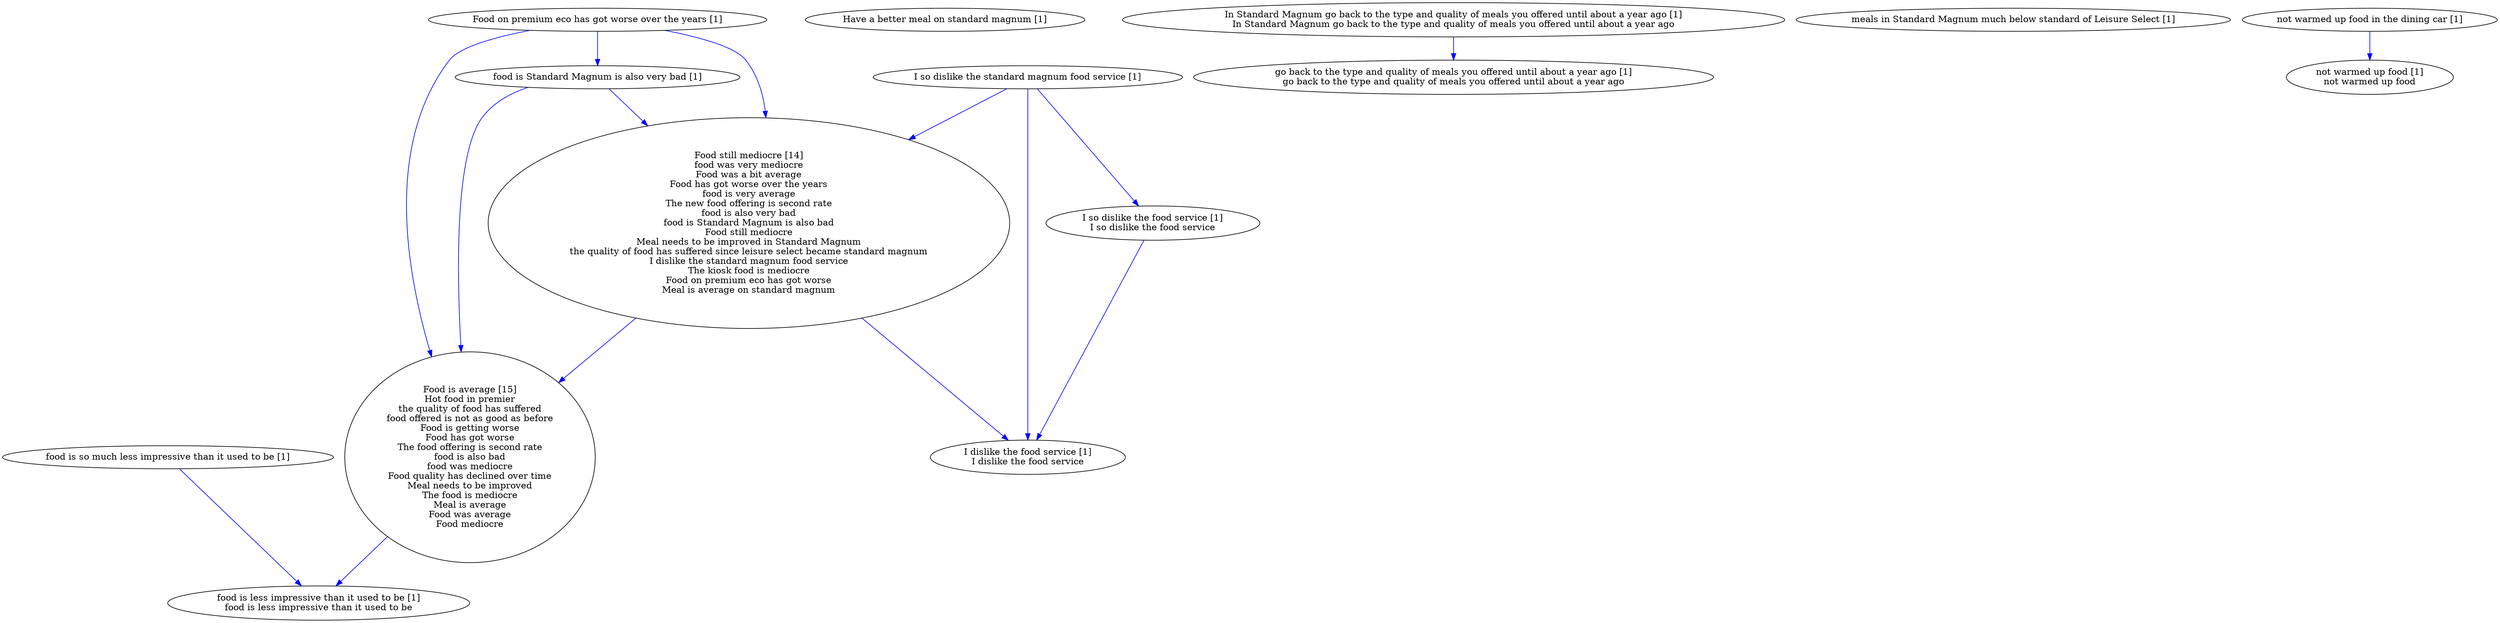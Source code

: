 digraph collapsedGraph {
"Food still mediocre [14]\nfood was very mediocre\nFood was a bit average\nFood has got worse over the years\nfood is very average\nThe new food offering is second rate\nfood is also very bad\nfood is Standard Magnum is also bad\nFood still mediocre\nMeal needs to be improved in Standard Magnum\nthe quality of food has suffered since leisure select became standard magnum\nI dislike the standard magnum food service\nThe kiosk food is mediocre\nFood on premium eco has got worse\nMeal is average on standard magnum""Food is average [15]\nHot food in premier\nthe quality of food has suffered\nfood offered is not as good as before\nFood is getting worse\nFood has got worse\nThe food offering is second rate\nfood is also bad\nfood was mediocre\nFood quality has declined over time\nMeal needs to be improved\nThe food is mediocre\nMeal is average\nFood was average\nFood mediocre""Food on premium eco has got worse over the years [1]""Have a better meal on standard magnum [1]""I so dislike the standard magnum food service [1]""I dislike the food service [1]\nI dislike the food service""I so dislike the food service [1]\nI so dislike the food service""In Standard Magnum go back to the type and quality of meals you offered until about a year ago [1]\nIn Standard Magnum go back to the type and quality of meals you offered until about a year ago""go back to the type and quality of meals you offered until about a year ago [1]\ngo back to the type and quality of meals you offered until about a year ago""food is Standard Magnum is also very bad [1]""food is so much less impressive than it used to be [1]""food is less impressive than it used to be [1]\nfood is less impressive than it used to be""meals in Standard Magnum much below standard of Leisure Select [1]""not warmed up food in the dining car [1]""not warmed up food [1]\nnot warmed up food""Food on premium eco has got worse over the years [1]" -> "Food is average [15]\nHot food in premier\nthe quality of food has suffered\nfood offered is not as good as before\nFood is getting worse\nFood has got worse\nThe food offering is second rate\nfood is also bad\nfood was mediocre\nFood quality has declined over time\nMeal needs to be improved\nThe food is mediocre\nMeal is average\nFood was average\nFood mediocre" [color=blue]
"Food still mediocre [14]\nfood was very mediocre\nFood was a bit average\nFood has got worse over the years\nfood is very average\nThe new food offering is second rate\nfood is also very bad\nfood is Standard Magnum is also bad\nFood still mediocre\nMeal needs to be improved in Standard Magnum\nthe quality of food has suffered since leisure select became standard magnum\nI dislike the standard magnum food service\nThe kiosk food is mediocre\nFood on premium eco has got worse\nMeal is average on standard magnum" -> "Food is average [15]\nHot food in premier\nthe quality of food has suffered\nfood offered is not as good as before\nFood is getting worse\nFood has got worse\nThe food offering is second rate\nfood is also bad\nfood was mediocre\nFood quality has declined over time\nMeal needs to be improved\nThe food is mediocre\nMeal is average\nFood was average\nFood mediocre" [color=blue]
"Food on premium eco has got worse over the years [1]" -> "Food still mediocre [14]\nfood was very mediocre\nFood was a bit average\nFood has got worse over the years\nfood is very average\nThe new food offering is second rate\nfood is also very bad\nfood is Standard Magnum is also bad\nFood still mediocre\nMeal needs to be improved in Standard Magnum\nthe quality of food has suffered since leisure select became standard magnum\nI dislike the standard magnum food service\nThe kiosk food is mediocre\nFood on premium eco has got worse\nMeal is average on standard magnum" [color=blue]
"I so dislike the standard magnum food service [1]" -> "Food still mediocre [14]\nfood was very mediocre\nFood was a bit average\nFood has got worse over the years\nfood is very average\nThe new food offering is second rate\nfood is also very bad\nfood is Standard Magnum is also bad\nFood still mediocre\nMeal needs to be improved in Standard Magnum\nthe quality of food has suffered since leisure select became standard magnum\nI dislike the standard magnum food service\nThe kiosk food is mediocre\nFood on premium eco has got worse\nMeal is average on standard magnum" [color=blue]
"Food still mediocre [14]\nfood was very mediocre\nFood was a bit average\nFood has got worse over the years\nfood is very average\nThe new food offering is second rate\nfood is also very bad\nfood is Standard Magnum is also bad\nFood still mediocre\nMeal needs to be improved in Standard Magnum\nthe quality of food has suffered since leisure select became standard magnum\nI dislike the standard magnum food service\nThe kiosk food is mediocre\nFood on premium eco has got worse\nMeal is average on standard magnum" -> "I dislike the food service [1]\nI dislike the food service" [color=blue]
"I so dislike the standard magnum food service [1]" -> "I so dislike the food service [1]\nI so dislike the food service" [color=blue]
"I so dislike the food service [1]\nI so dislike the food service" -> "I dislike the food service [1]\nI dislike the food service" [color=blue]
"I so dislike the standard magnum food service [1]" -> "I dislike the food service [1]\nI dislike the food service" [color=blue]
"In Standard Magnum go back to the type and quality of meals you offered until about a year ago [1]\nIn Standard Magnum go back to the type and quality of meals you offered until about a year ago" -> "go back to the type and quality of meals you offered until about a year ago [1]\ngo back to the type and quality of meals you offered until about a year ago" [color=blue]
"food is Standard Magnum is also very bad [1]" -> "Food is average [15]\nHot food in premier\nthe quality of food has suffered\nfood offered is not as good as before\nFood is getting worse\nFood has got worse\nThe food offering is second rate\nfood is also bad\nfood was mediocre\nFood quality has declined over time\nMeal needs to be improved\nThe food is mediocre\nMeal is average\nFood was average\nFood mediocre" [color=blue]
"Food on premium eco has got worse over the years [1]" -> "food is Standard Magnum is also very bad [1]" [color=blue]
"food is Standard Magnum is also very bad [1]" -> "Food still mediocre [14]\nfood was very mediocre\nFood was a bit average\nFood has got worse over the years\nfood is very average\nThe new food offering is second rate\nfood is also very bad\nfood is Standard Magnum is also bad\nFood still mediocre\nMeal needs to be improved in Standard Magnum\nthe quality of food has suffered since leisure select became standard magnum\nI dislike the standard magnum food service\nThe kiosk food is mediocre\nFood on premium eco has got worse\nMeal is average on standard magnum" [color=blue]
"food is so much less impressive than it used to be [1]" -> "food is less impressive than it used to be [1]\nfood is less impressive than it used to be" [color=blue]
"Food is average [15]\nHot food in premier\nthe quality of food has suffered\nfood offered is not as good as before\nFood is getting worse\nFood has got worse\nThe food offering is second rate\nfood is also bad\nfood was mediocre\nFood quality has declined over time\nMeal needs to be improved\nThe food is mediocre\nMeal is average\nFood was average\nFood mediocre" -> "food is less impressive than it used to be [1]\nfood is less impressive than it used to be" [color=blue]
"not warmed up food in the dining car [1]" -> "not warmed up food [1]\nnot warmed up food" [color=blue]
}